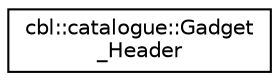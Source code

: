 digraph "Graphical Class Hierarchy"
{
  edge [fontname="Helvetica",fontsize="10",labelfontname="Helvetica",labelfontsize="10"];
  node [fontname="Helvetica",fontsize="10",shape=record];
  rankdir="LR";
  Node0 [label="cbl::catalogue::Gadget\l_Header",height=0.2,width=0.4,color="black", fillcolor="white", style="filled",URL="$d6/df7/structcbl_1_1catalogue_1_1Gadget__Header.html",tooltip="This structure allows to store GADGET header. "];
}
